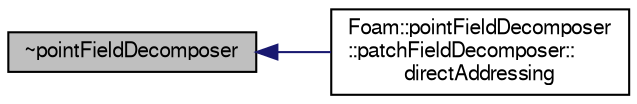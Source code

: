 digraph "~pointFieldDecomposer"
{
  bgcolor="transparent";
  edge [fontname="FreeSans",fontsize="10",labelfontname="FreeSans",labelfontsize="10"];
  node [fontname="FreeSans",fontsize="10",shape=record];
  rankdir="LR";
  Node3 [label="~pointFieldDecomposer",height=0.2,width=0.4,color="black", fillcolor="grey75", style="filled", fontcolor="black"];
  Node3 -> Node4 [dir="back",color="midnightblue",fontsize="10",style="solid",fontname="FreeSans"];
  Node4 [label="Foam::pointFieldDecomposer\l::patchFieldDecomposer::\ldirectAddressing",height=0.2,width=0.4,color="black",URL="$a31674.html#aaf9fab0aa9ef73c4fad08daa1d54668a"];
}
